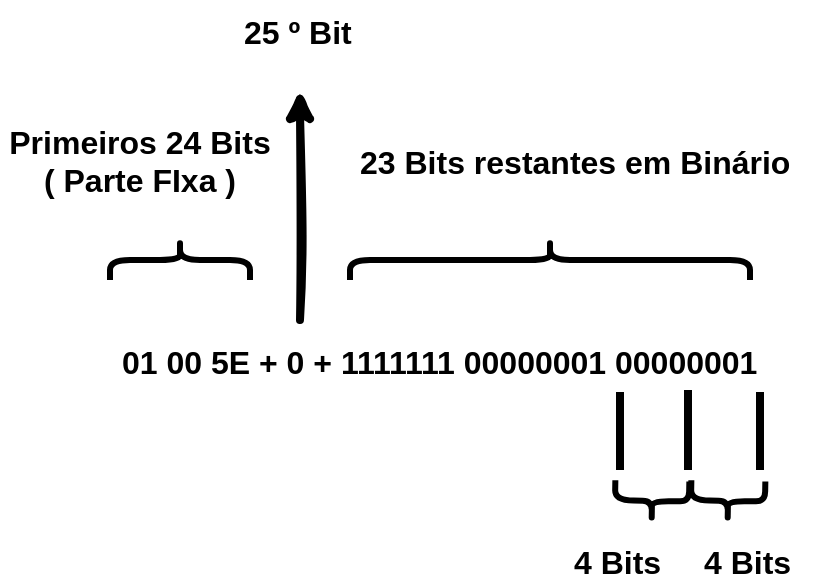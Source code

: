 <mxfile version="26.0.8">
  <diagram name="Página-1" id="AIDGDmeBkC8lhP0LlTh5">
    <mxGraphModel dx="1194" dy="716" grid="1" gridSize="10" guides="1" tooltips="1" connect="1" arrows="1" fold="1" page="1" pageScale="1" pageWidth="827" pageHeight="1169" math="0" shadow="0">
      <root>
        <mxCell id="0" />
        <mxCell id="1" parent="0" />
        <mxCell id="rtr45dtksXS2ApHVRGdz-1" value="&lt;span style=&quot;color: light-dark(rgb(0, 0, 0), rgb(0, 102, 204));&quot;&gt;01 00 5E&lt;/span&gt; &lt;span style=&quot;color: light-dark(rgb(0, 0, 0), rgb(0, 153, 0));&quot;&gt;+ 0&lt;/span&gt; + &lt;span style=&quot;color: light-dark(rgb(0, 0, 0), rgb(204, 0, 204));&quot;&gt;1111111 00000001 00000001&lt;/span&gt;" style="text;html=1;whiteSpace=wrap;overflow=hidden;rounded=0;fontFamily=Helvetica;fontSize=16;fontStyle=1" vertex="1" parent="1">
          <mxGeometry x="239" y="330" width="350" height="40" as="geometry" />
        </mxCell>
        <mxCell id="rtr45dtksXS2ApHVRGdz-2" value="" style="shape=curlyBracket;whiteSpace=wrap;html=1;rounded=1;labelPosition=left;verticalLabelPosition=middle;align=right;verticalAlign=middle;hachureGap=4;fontFamily=Architects Daughter;fontSource=https%3A%2F%2Ffonts.googleapis.com%2Fcss%3Ffamily%3DArchitects%2BDaughter;rotation=90;strokeWidth=3;" vertex="1" parent="1">
          <mxGeometry x="260" y="260" width="20" height="70" as="geometry" />
        </mxCell>
        <mxCell id="rtr45dtksXS2ApHVRGdz-3" value="" style="shape=curlyBracket;whiteSpace=wrap;html=1;rounded=1;labelPosition=left;verticalLabelPosition=middle;align=right;verticalAlign=middle;hachureGap=4;fontFamily=Architects Daughter;fontSource=https%3A%2F%2Ffonts.googleapis.com%2Fcss%3Ffamily%3DArchitects%2BDaughter;rotation=90;strokeWidth=3;" vertex="1" parent="1">
          <mxGeometry x="445" y="195" width="20" height="200" as="geometry" />
        </mxCell>
        <mxCell id="rtr45dtksXS2ApHVRGdz-4" value="" style="endArrow=classic;html=1;rounded=0;sketch=1;hachureGap=4;jiggle=2;curveFitting=1;fontFamily=Architects Daughter;fontSource=https%3A%2F%2Ffonts.googleapis.com%2Fcss%3Ffamily%3DArchitects%2BDaughter;strokeColor=light-dark(#000000,#009900);strokeWidth=4;" edge="1" parent="1">
          <mxGeometry width="50" height="50" relative="1" as="geometry">
            <mxPoint x="330" y="325" as="sourcePoint" />
            <mxPoint x="330" y="210" as="targetPoint" />
          </mxGeometry>
        </mxCell>
        <mxCell id="rtr45dtksXS2ApHVRGdz-5" value="&lt;div align=&quot;center&quot;&gt;Primeiros 24 Bits&lt;/div&gt;&lt;div align=&quot;center&quot;&gt;( Parte FIxa )&lt;br&gt;&lt;/div&gt;" style="text;html=1;whiteSpace=wrap;overflow=hidden;rounded=0;fontFamily=Helvetica;fontSize=16;fontStyle=1;align=center;" vertex="1" parent="1">
          <mxGeometry x="180" y="220" width="140" height="50" as="geometry" />
        </mxCell>
        <mxCell id="rtr45dtksXS2ApHVRGdz-6" value="&lt;font face=&quot;Helvetica&quot;&gt;25 º Bit&lt;br&gt;&lt;/font&gt;" style="text;html=1;whiteSpace=wrap;overflow=hidden;rounded=0;fontFamily=Architects Daughter;fontSource=https%3A%2F%2Ffonts.googleapis.com%2Fcss%3Ffamily%3DArchitects%2BDaughter;fontSize=16;fontStyle=1;fontColor=light-dark(#000000,#009900);" vertex="1" parent="1">
          <mxGeometry x="300" y="165" width="60" height="30" as="geometry" />
        </mxCell>
        <mxCell id="rtr45dtksXS2ApHVRGdz-7" value="23 Bits restantes em Binário" style="text;html=1;whiteSpace=wrap;overflow=hidden;rounded=0;fontFamily=Helvetica;fontStyle=1;fontSize=16;" vertex="1" parent="1">
          <mxGeometry x="358" y="230" width="231" height="30" as="geometry" />
        </mxCell>
        <mxCell id="rtr45dtksXS2ApHVRGdz-8" value="" style="endArrow=none;html=1;rounded=0;hachureGap=4;fontFamily=Architects Daughter;fontSource=https%3A%2F%2Ffonts.googleapis.com%2Fcss%3Ffamily%3DArchitects%2BDaughter;strokeWidth=4;" edge="1" parent="1">
          <mxGeometry width="50" height="50" relative="1" as="geometry">
            <mxPoint x="560" y="400" as="sourcePoint" />
            <mxPoint x="560" y="361" as="targetPoint" />
          </mxGeometry>
        </mxCell>
        <mxCell id="rtr45dtksXS2ApHVRGdz-9" value="" style="endArrow=none;html=1;rounded=0;hachureGap=4;fontFamily=Architects Daughter;fontSource=https%3A%2F%2Ffonts.googleapis.com%2Fcss%3Ffamily%3DArchitects%2BDaughter;strokeWidth=4;" edge="1" parent="1">
          <mxGeometry width="50" height="50" relative="1" as="geometry">
            <mxPoint x="490" y="400" as="sourcePoint" />
            <mxPoint x="490" y="361" as="targetPoint" />
          </mxGeometry>
        </mxCell>
        <mxCell id="rtr45dtksXS2ApHVRGdz-12" value="" style="endArrow=none;html=1;rounded=0;hachureGap=4;fontFamily=Architects Daughter;fontSource=https%3A%2F%2Ffonts.googleapis.com%2Fcss%3Ffamily%3DArchitects%2BDaughter;strokeWidth=4;" edge="1" parent="1">
          <mxGeometry width="50" height="50" relative="1" as="geometry">
            <mxPoint x="524" y="400" as="sourcePoint" />
            <mxPoint x="524" y="360" as="targetPoint" />
          </mxGeometry>
        </mxCell>
        <mxCell id="rtr45dtksXS2ApHVRGdz-14" value="" style="shape=curlyBracket;whiteSpace=wrap;html=1;rounded=1;labelPosition=left;verticalLabelPosition=middle;align=right;verticalAlign=middle;hachureGap=4;fontFamily=Architects Daughter;fontSource=https%3A%2F%2Ffonts.googleapis.com%2Fcss%3Ffamily%3DArchitects%2BDaughter;rotation=-89;strokeWidth=3;" vertex="1" parent="1">
          <mxGeometry x="496" y="396.93" width="20" height="37" as="geometry" />
        </mxCell>
        <mxCell id="rtr45dtksXS2ApHVRGdz-16" value="" style="shape=curlyBracket;whiteSpace=wrap;html=1;rounded=1;labelPosition=left;verticalLabelPosition=middle;align=right;verticalAlign=middle;hachureGap=4;fontFamily=Architects Daughter;fontSource=https%3A%2F%2Ffonts.googleapis.com%2Fcss%3Ffamily%3DArchitects%2BDaughter;rotation=-89;strokeWidth=3;" vertex="1" parent="1">
          <mxGeometry x="534" y="396.93" width="20" height="37" as="geometry" />
        </mxCell>
        <mxCell id="rtr45dtksXS2ApHVRGdz-17" value="4 Bits" style="text;html=1;whiteSpace=wrap;overflow=hidden;rounded=0;fontFamily=Helvetica;fontSize=16;fontStyle=1" vertex="1" parent="1">
          <mxGeometry x="465" y="430" width="54" height="25" as="geometry" />
        </mxCell>
        <mxCell id="rtr45dtksXS2ApHVRGdz-18" value="4 Bits" style="text;html=1;whiteSpace=wrap;overflow=hidden;rounded=0;fontFamily=Helvetica;fontSize=16;fontStyle=1" vertex="1" parent="1">
          <mxGeometry x="530" y="430" width="54" height="25" as="geometry" />
        </mxCell>
      </root>
    </mxGraphModel>
  </diagram>
</mxfile>
